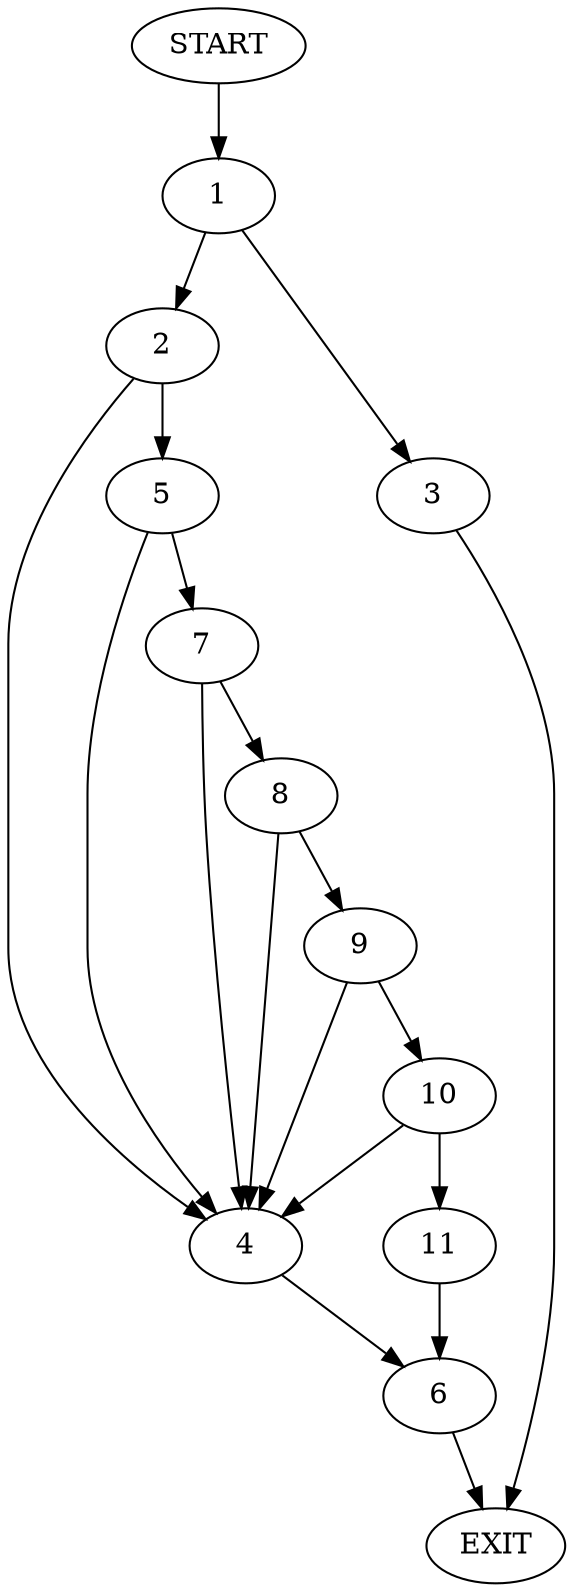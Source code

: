 digraph {
0 [label="START"]
12 [label="EXIT"]
0 -> 1
1 -> 2
1 -> 3
3 -> 12
2 -> 4
2 -> 5
4 -> 6
5 -> 4
5 -> 7
7 -> 4
7 -> 8
8 -> 9
8 -> 4
9 -> 4
9 -> 10
10 -> 4
10 -> 11
11 -> 6
6 -> 12
}
